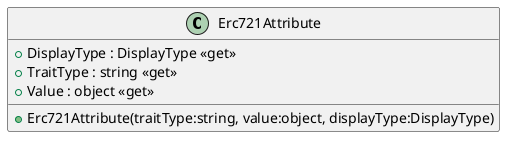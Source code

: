 @startuml
class Erc721Attribute {
    + DisplayType : DisplayType <<get>>
    + TraitType : string <<get>>
    + Value : object <<get>>
    + Erc721Attribute(traitType:string, value:object, displayType:DisplayType)
}
@enduml
